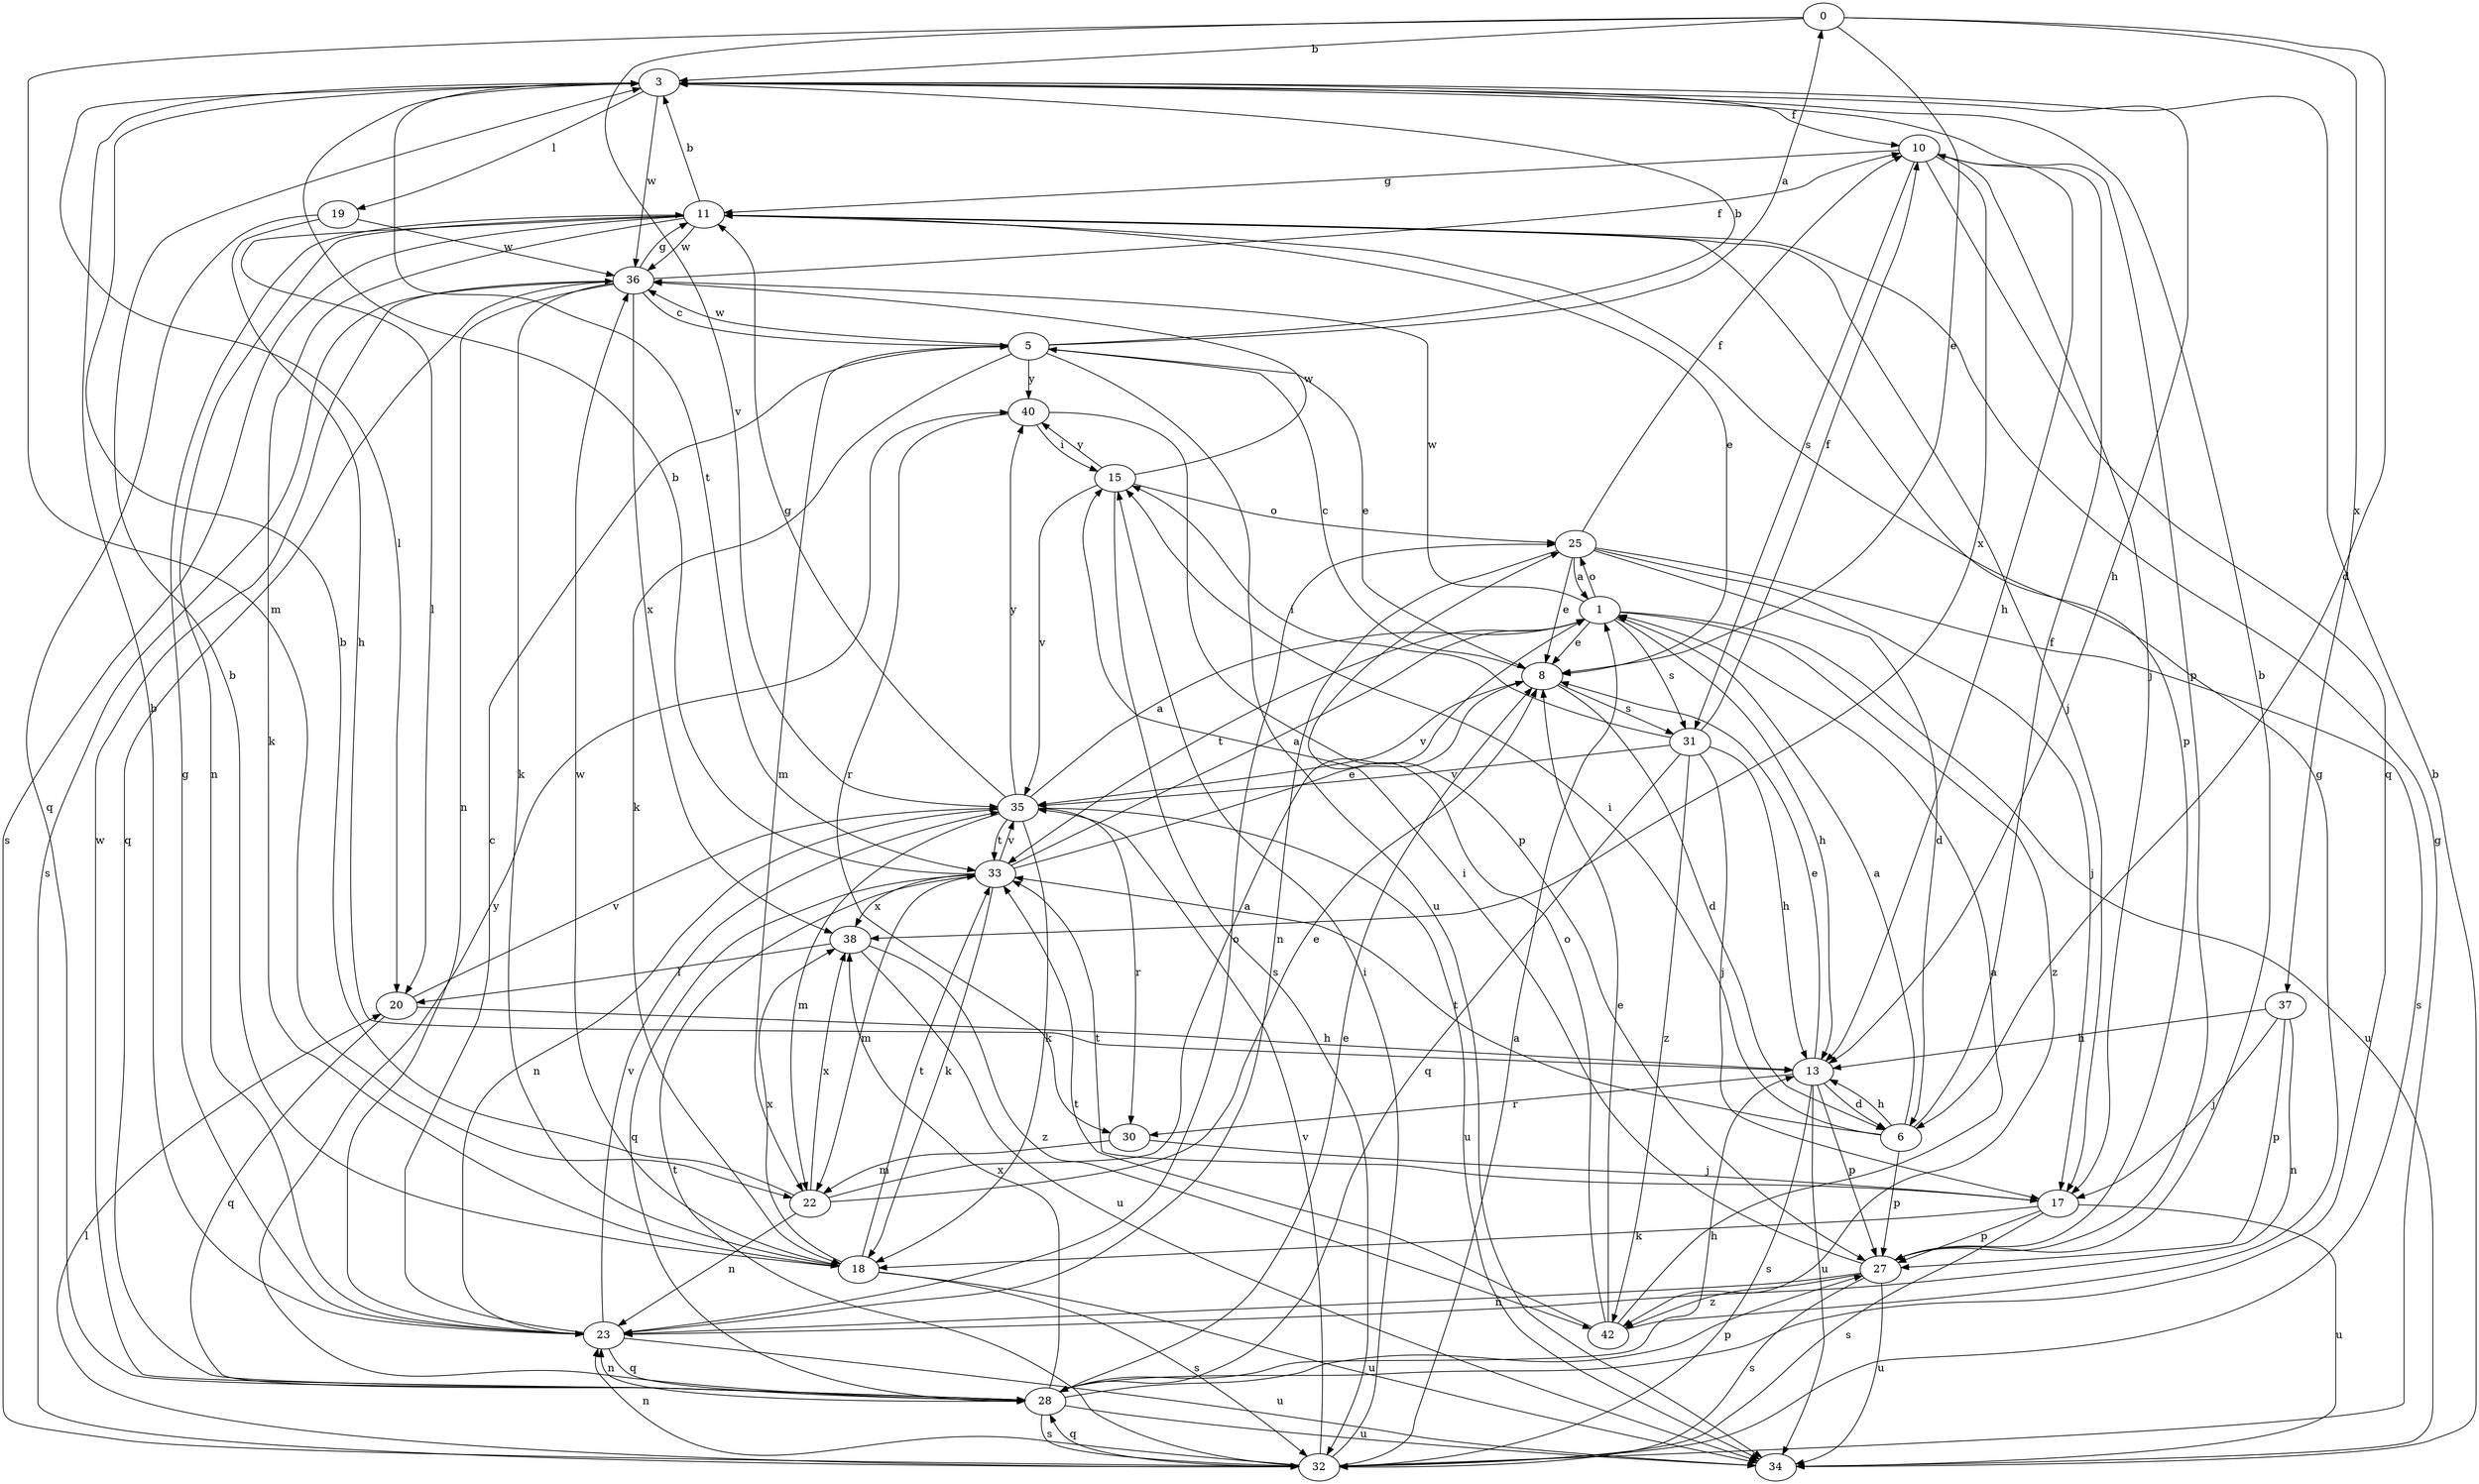 strict digraph  {
0;
1;
3;
5;
6;
8;
10;
11;
13;
15;
17;
18;
19;
20;
22;
23;
25;
27;
28;
30;
31;
32;
33;
34;
35;
36;
37;
38;
40;
42;
0 -> 3  [label=b];
0 -> 6  [label=d];
0 -> 8  [label=e];
0 -> 22  [label=m];
0 -> 35  [label=v];
0 -> 37  [label=x];
1 -> 8  [label=e];
1 -> 13  [label=h];
1 -> 25  [label=o];
1 -> 31  [label=s];
1 -> 33  [label=t];
1 -> 34  [label=u];
1 -> 36  [label=w];
1 -> 42  [label=z];
3 -> 10  [label=f];
3 -> 13  [label=h];
3 -> 19  [label=l];
3 -> 20  [label=l];
3 -> 27  [label=p];
3 -> 33  [label=t];
3 -> 36  [label=w];
5 -> 0  [label=a];
5 -> 3  [label=b];
5 -> 8  [label=e];
5 -> 18  [label=k];
5 -> 22  [label=m];
5 -> 34  [label=u];
5 -> 36  [label=w];
5 -> 40  [label=y];
6 -> 1  [label=a];
6 -> 10  [label=f];
6 -> 13  [label=h];
6 -> 15  [label=i];
6 -> 27  [label=p];
6 -> 33  [label=t];
8 -> 5  [label=c];
8 -> 6  [label=d];
8 -> 31  [label=s];
8 -> 35  [label=v];
10 -> 11  [label=g];
10 -> 13  [label=h];
10 -> 17  [label=j];
10 -> 28  [label=q];
10 -> 31  [label=s];
10 -> 38  [label=x];
11 -> 3  [label=b];
11 -> 8  [label=e];
11 -> 17  [label=j];
11 -> 18  [label=k];
11 -> 20  [label=l];
11 -> 23  [label=n];
11 -> 27  [label=p];
11 -> 32  [label=s];
11 -> 36  [label=w];
13 -> 6  [label=d];
13 -> 8  [label=e];
13 -> 27  [label=p];
13 -> 30  [label=r];
13 -> 32  [label=s];
13 -> 34  [label=u];
15 -> 25  [label=o];
15 -> 32  [label=s];
15 -> 35  [label=v];
15 -> 36  [label=w];
15 -> 40  [label=y];
17 -> 18  [label=k];
17 -> 27  [label=p];
17 -> 32  [label=s];
17 -> 33  [label=t];
17 -> 34  [label=u];
18 -> 3  [label=b];
18 -> 32  [label=s];
18 -> 33  [label=t];
18 -> 34  [label=u];
18 -> 36  [label=w];
18 -> 38  [label=x];
19 -> 13  [label=h];
19 -> 28  [label=q];
19 -> 36  [label=w];
20 -> 13  [label=h];
20 -> 28  [label=q];
20 -> 35  [label=v];
22 -> 1  [label=a];
22 -> 3  [label=b];
22 -> 8  [label=e];
22 -> 23  [label=n];
22 -> 38  [label=x];
23 -> 3  [label=b];
23 -> 5  [label=c];
23 -> 11  [label=g];
23 -> 25  [label=o];
23 -> 28  [label=q];
23 -> 34  [label=u];
23 -> 35  [label=v];
25 -> 1  [label=a];
25 -> 6  [label=d];
25 -> 8  [label=e];
25 -> 10  [label=f];
25 -> 17  [label=j];
25 -> 23  [label=n];
25 -> 32  [label=s];
27 -> 3  [label=b];
27 -> 15  [label=i];
27 -> 23  [label=n];
27 -> 32  [label=s];
27 -> 34  [label=u];
27 -> 42  [label=z];
28 -> 8  [label=e];
28 -> 13  [label=h];
28 -> 23  [label=n];
28 -> 27  [label=p];
28 -> 32  [label=s];
28 -> 34  [label=u];
28 -> 36  [label=w];
28 -> 38  [label=x];
28 -> 40  [label=y];
30 -> 17  [label=j];
30 -> 22  [label=m];
31 -> 10  [label=f];
31 -> 13  [label=h];
31 -> 15  [label=i];
31 -> 17  [label=j];
31 -> 28  [label=q];
31 -> 35  [label=v];
31 -> 42  [label=z];
32 -> 1  [label=a];
32 -> 11  [label=g];
32 -> 15  [label=i];
32 -> 20  [label=l];
32 -> 23  [label=n];
32 -> 28  [label=q];
32 -> 33  [label=t];
32 -> 35  [label=v];
33 -> 1  [label=a];
33 -> 3  [label=b];
33 -> 8  [label=e];
33 -> 18  [label=k];
33 -> 22  [label=m];
33 -> 28  [label=q];
33 -> 35  [label=v];
33 -> 38  [label=x];
34 -> 3  [label=b];
35 -> 1  [label=a];
35 -> 11  [label=g];
35 -> 18  [label=k];
35 -> 22  [label=m];
35 -> 23  [label=n];
35 -> 30  [label=r];
35 -> 33  [label=t];
35 -> 34  [label=u];
35 -> 40  [label=y];
36 -> 5  [label=c];
36 -> 10  [label=f];
36 -> 11  [label=g];
36 -> 18  [label=k];
36 -> 23  [label=n];
36 -> 28  [label=q];
36 -> 32  [label=s];
36 -> 38  [label=x];
37 -> 13  [label=h];
37 -> 17  [label=j];
37 -> 23  [label=n];
37 -> 27  [label=p];
38 -> 20  [label=l];
38 -> 34  [label=u];
38 -> 42  [label=z];
40 -> 15  [label=i];
40 -> 27  [label=p];
40 -> 30  [label=r];
42 -> 1  [label=a];
42 -> 8  [label=e];
42 -> 11  [label=g];
42 -> 25  [label=o];
42 -> 33  [label=t];
}
